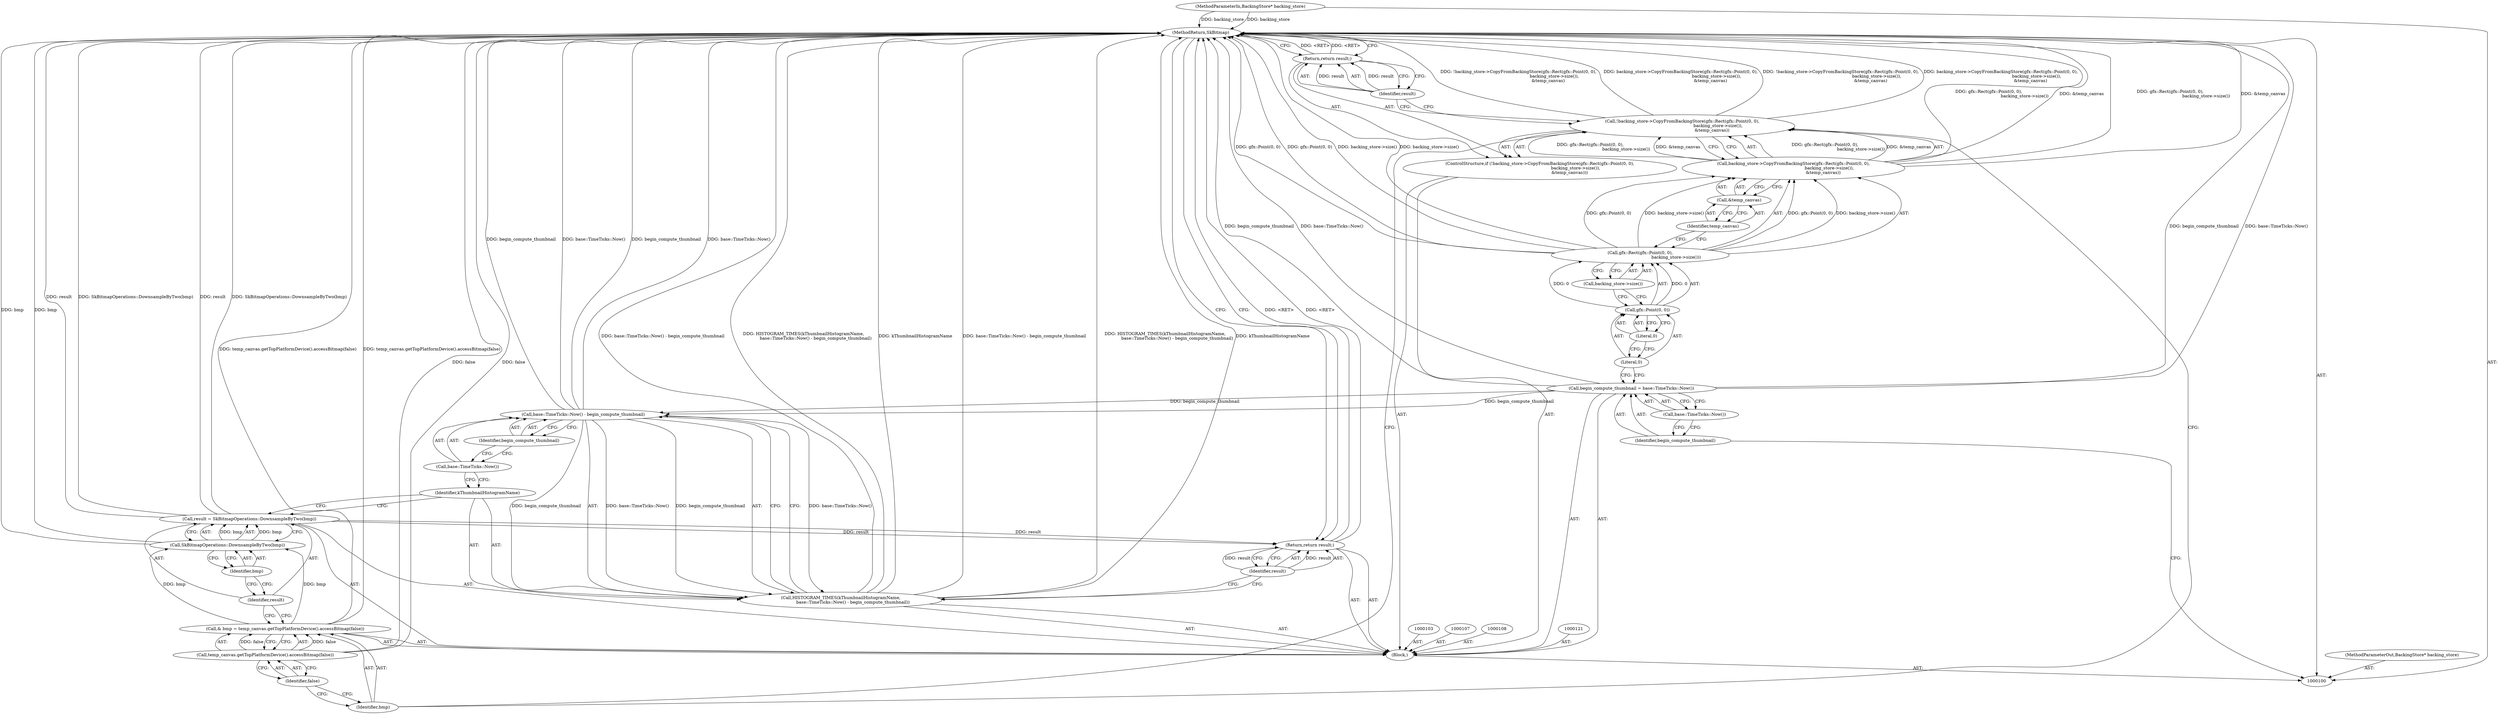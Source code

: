digraph "1_Chrome_ee8d6fd30b022ac2c87b7a190c954e7bb3c9b21e_6" {
"1000137" [label="(MethodReturn,SkBitmap)"];
"1000101" [label="(MethodParameterIn,BackingStore* backing_store)"];
"1000199" [label="(MethodParameterOut,BackingStore* backing_store)"];
"1000102" [label="(Block,)"];
"1000120" [label="(Identifier,result)"];
"1000119" [label="(Return,return result;)"];
"1000122" [label="(Call,& bmp = temp_canvas.getTopPlatformDevice().accessBitmap(false))"];
"1000123" [label="(Identifier,bmp)"];
"1000124" [label="(Call,temp_canvas.getTopPlatformDevice().accessBitmap(false))"];
"1000125" [label="(Identifier,false)"];
"1000128" [label="(Call,SkBitmapOperations::DownsampleByTwo(bmp))"];
"1000126" [label="(Call,result = SkBitmapOperations::DownsampleByTwo(bmp))"];
"1000127" [label="(Identifier,result)"];
"1000129" [label="(Identifier,bmp)"];
"1000104" [label="(Call,begin_compute_thumbnail = base::TimeTicks::Now())"];
"1000105" [label="(Identifier,begin_compute_thumbnail)"];
"1000106" [label="(Call,base::TimeTicks::Now())"];
"1000131" [label="(Identifier,kThumbnailHistogramName)"];
"1000130" [label="(Call,HISTOGRAM_TIMES(kThumbnailHistogramName,\n                  base::TimeTicks::Now() - begin_compute_thumbnail))"];
"1000132" [label="(Call,base::TimeTicks::Now() - begin_compute_thumbnail)"];
"1000133" [label="(Call,base::TimeTicks::Now())"];
"1000134" [label="(Identifier,begin_compute_thumbnail)"];
"1000135" [label="(Return,return result;)"];
"1000136" [label="(Identifier,result)"];
"1000109" [label="(ControlStructure,if (!backing_store->CopyFromBackingStore(gfx::Rect(gfx::Point(0, 0),\n                                                     backing_store->size()),\n                                            &temp_canvas)))"];
"1000112" [label="(Call,gfx::Rect(gfx::Point(0, 0),\n                                                     backing_store->size()))"];
"1000113" [label="(Call,gfx::Point(0, 0))"];
"1000110" [label="(Call,!backing_store->CopyFromBackingStore(gfx::Rect(gfx::Point(0, 0),\n                                                     backing_store->size()),\n                                            &temp_canvas))"];
"1000114" [label="(Literal,0)"];
"1000115" [label="(Literal,0)"];
"1000111" [label="(Call,backing_store->CopyFromBackingStore(gfx::Rect(gfx::Point(0, 0),\n                                                     backing_store->size()),\n                                            &temp_canvas))"];
"1000116" [label="(Call,backing_store->size())"];
"1000117" [label="(Call,&temp_canvas)"];
"1000118" [label="(Identifier,temp_canvas)"];
"1000137" -> "1000100"  [label="AST: "];
"1000137" -> "1000119"  [label="CFG: "];
"1000137" -> "1000135"  [label="CFG: "];
"1000135" -> "1000137"  [label="DDG: <RET>"];
"1000119" -> "1000137"  [label="DDG: <RET>"];
"1000111" -> "1000137"  [label="DDG: &temp_canvas"];
"1000111" -> "1000137"  [label="DDG: gfx::Rect(gfx::Point(0, 0),\n                                                     backing_store->size())"];
"1000124" -> "1000137"  [label="DDG: false"];
"1000104" -> "1000137"  [label="DDG: begin_compute_thumbnail"];
"1000104" -> "1000137"  [label="DDG: base::TimeTicks::Now()"];
"1000130" -> "1000137"  [label="DDG: base::TimeTicks::Now() - begin_compute_thumbnail"];
"1000130" -> "1000137"  [label="DDG: HISTOGRAM_TIMES(kThumbnailHistogramName,\n                  base::TimeTicks::Now() - begin_compute_thumbnail)"];
"1000130" -> "1000137"  [label="DDG: kThumbnailHistogramName"];
"1000126" -> "1000137"  [label="DDG: result"];
"1000126" -> "1000137"  [label="DDG: SkBitmapOperations::DownsampleByTwo(bmp)"];
"1000128" -> "1000137"  [label="DDG: bmp"];
"1000132" -> "1000137"  [label="DDG: begin_compute_thumbnail"];
"1000132" -> "1000137"  [label="DDG: base::TimeTicks::Now()"];
"1000112" -> "1000137"  [label="DDG: gfx::Point(0, 0)"];
"1000112" -> "1000137"  [label="DDG: backing_store->size()"];
"1000101" -> "1000137"  [label="DDG: backing_store"];
"1000110" -> "1000137"  [label="DDG: !backing_store->CopyFromBackingStore(gfx::Rect(gfx::Point(0, 0),\n                                                     backing_store->size()),\n                                            &temp_canvas)"];
"1000110" -> "1000137"  [label="DDG: backing_store->CopyFromBackingStore(gfx::Rect(gfx::Point(0, 0),\n                                                     backing_store->size()),\n                                            &temp_canvas)"];
"1000122" -> "1000137"  [label="DDG: temp_canvas.getTopPlatformDevice().accessBitmap(false)"];
"1000101" -> "1000100"  [label="AST: "];
"1000101" -> "1000137"  [label="DDG: backing_store"];
"1000199" -> "1000100"  [label="AST: "];
"1000102" -> "1000100"  [label="AST: "];
"1000103" -> "1000102"  [label="AST: "];
"1000104" -> "1000102"  [label="AST: "];
"1000107" -> "1000102"  [label="AST: "];
"1000108" -> "1000102"  [label="AST: "];
"1000109" -> "1000102"  [label="AST: "];
"1000121" -> "1000102"  [label="AST: "];
"1000122" -> "1000102"  [label="AST: "];
"1000126" -> "1000102"  [label="AST: "];
"1000130" -> "1000102"  [label="AST: "];
"1000135" -> "1000102"  [label="AST: "];
"1000120" -> "1000119"  [label="AST: "];
"1000120" -> "1000110"  [label="CFG: "];
"1000119" -> "1000120"  [label="CFG: "];
"1000120" -> "1000119"  [label="DDG: result"];
"1000119" -> "1000109"  [label="AST: "];
"1000119" -> "1000120"  [label="CFG: "];
"1000120" -> "1000119"  [label="AST: "];
"1000137" -> "1000119"  [label="CFG: "];
"1000119" -> "1000137"  [label="DDG: <RET>"];
"1000120" -> "1000119"  [label="DDG: result"];
"1000122" -> "1000102"  [label="AST: "];
"1000122" -> "1000124"  [label="CFG: "];
"1000123" -> "1000122"  [label="AST: "];
"1000124" -> "1000122"  [label="AST: "];
"1000127" -> "1000122"  [label="CFG: "];
"1000122" -> "1000137"  [label="DDG: temp_canvas.getTopPlatformDevice().accessBitmap(false)"];
"1000124" -> "1000122"  [label="DDG: false"];
"1000122" -> "1000128"  [label="DDG: bmp"];
"1000123" -> "1000122"  [label="AST: "];
"1000123" -> "1000110"  [label="CFG: "];
"1000125" -> "1000123"  [label="CFG: "];
"1000124" -> "1000122"  [label="AST: "];
"1000124" -> "1000125"  [label="CFG: "];
"1000125" -> "1000124"  [label="AST: "];
"1000122" -> "1000124"  [label="CFG: "];
"1000124" -> "1000137"  [label="DDG: false"];
"1000124" -> "1000122"  [label="DDG: false"];
"1000125" -> "1000124"  [label="AST: "];
"1000125" -> "1000123"  [label="CFG: "];
"1000124" -> "1000125"  [label="CFG: "];
"1000128" -> "1000126"  [label="AST: "];
"1000128" -> "1000129"  [label="CFG: "];
"1000129" -> "1000128"  [label="AST: "];
"1000126" -> "1000128"  [label="CFG: "];
"1000128" -> "1000137"  [label="DDG: bmp"];
"1000128" -> "1000126"  [label="DDG: bmp"];
"1000122" -> "1000128"  [label="DDG: bmp"];
"1000126" -> "1000102"  [label="AST: "];
"1000126" -> "1000128"  [label="CFG: "];
"1000127" -> "1000126"  [label="AST: "];
"1000128" -> "1000126"  [label="AST: "];
"1000131" -> "1000126"  [label="CFG: "];
"1000126" -> "1000137"  [label="DDG: result"];
"1000126" -> "1000137"  [label="DDG: SkBitmapOperations::DownsampleByTwo(bmp)"];
"1000128" -> "1000126"  [label="DDG: bmp"];
"1000126" -> "1000135"  [label="DDG: result"];
"1000127" -> "1000126"  [label="AST: "];
"1000127" -> "1000122"  [label="CFG: "];
"1000129" -> "1000127"  [label="CFG: "];
"1000129" -> "1000128"  [label="AST: "];
"1000129" -> "1000127"  [label="CFG: "];
"1000128" -> "1000129"  [label="CFG: "];
"1000104" -> "1000102"  [label="AST: "];
"1000104" -> "1000106"  [label="CFG: "];
"1000105" -> "1000104"  [label="AST: "];
"1000106" -> "1000104"  [label="AST: "];
"1000114" -> "1000104"  [label="CFG: "];
"1000104" -> "1000137"  [label="DDG: begin_compute_thumbnail"];
"1000104" -> "1000137"  [label="DDG: base::TimeTicks::Now()"];
"1000104" -> "1000132"  [label="DDG: begin_compute_thumbnail"];
"1000105" -> "1000104"  [label="AST: "];
"1000105" -> "1000100"  [label="CFG: "];
"1000106" -> "1000105"  [label="CFG: "];
"1000106" -> "1000104"  [label="AST: "];
"1000106" -> "1000105"  [label="CFG: "];
"1000104" -> "1000106"  [label="CFG: "];
"1000131" -> "1000130"  [label="AST: "];
"1000131" -> "1000126"  [label="CFG: "];
"1000133" -> "1000131"  [label="CFG: "];
"1000130" -> "1000102"  [label="AST: "];
"1000130" -> "1000132"  [label="CFG: "];
"1000131" -> "1000130"  [label="AST: "];
"1000132" -> "1000130"  [label="AST: "];
"1000136" -> "1000130"  [label="CFG: "];
"1000130" -> "1000137"  [label="DDG: base::TimeTicks::Now() - begin_compute_thumbnail"];
"1000130" -> "1000137"  [label="DDG: HISTOGRAM_TIMES(kThumbnailHistogramName,\n                  base::TimeTicks::Now() - begin_compute_thumbnail)"];
"1000130" -> "1000137"  [label="DDG: kThumbnailHistogramName"];
"1000132" -> "1000130"  [label="DDG: base::TimeTicks::Now()"];
"1000132" -> "1000130"  [label="DDG: begin_compute_thumbnail"];
"1000132" -> "1000130"  [label="AST: "];
"1000132" -> "1000134"  [label="CFG: "];
"1000133" -> "1000132"  [label="AST: "];
"1000134" -> "1000132"  [label="AST: "];
"1000130" -> "1000132"  [label="CFG: "];
"1000132" -> "1000137"  [label="DDG: begin_compute_thumbnail"];
"1000132" -> "1000137"  [label="DDG: base::TimeTicks::Now()"];
"1000132" -> "1000130"  [label="DDG: base::TimeTicks::Now()"];
"1000132" -> "1000130"  [label="DDG: begin_compute_thumbnail"];
"1000104" -> "1000132"  [label="DDG: begin_compute_thumbnail"];
"1000133" -> "1000132"  [label="AST: "];
"1000133" -> "1000131"  [label="CFG: "];
"1000134" -> "1000133"  [label="CFG: "];
"1000134" -> "1000132"  [label="AST: "];
"1000134" -> "1000133"  [label="CFG: "];
"1000132" -> "1000134"  [label="CFG: "];
"1000135" -> "1000102"  [label="AST: "];
"1000135" -> "1000136"  [label="CFG: "];
"1000136" -> "1000135"  [label="AST: "];
"1000137" -> "1000135"  [label="CFG: "];
"1000135" -> "1000137"  [label="DDG: <RET>"];
"1000136" -> "1000135"  [label="DDG: result"];
"1000126" -> "1000135"  [label="DDG: result"];
"1000136" -> "1000135"  [label="AST: "];
"1000136" -> "1000130"  [label="CFG: "];
"1000135" -> "1000136"  [label="CFG: "];
"1000136" -> "1000135"  [label="DDG: result"];
"1000109" -> "1000102"  [label="AST: "];
"1000110" -> "1000109"  [label="AST: "];
"1000119" -> "1000109"  [label="AST: "];
"1000112" -> "1000111"  [label="AST: "];
"1000112" -> "1000116"  [label="CFG: "];
"1000113" -> "1000112"  [label="AST: "];
"1000116" -> "1000112"  [label="AST: "];
"1000118" -> "1000112"  [label="CFG: "];
"1000112" -> "1000137"  [label="DDG: gfx::Point(0, 0)"];
"1000112" -> "1000137"  [label="DDG: backing_store->size()"];
"1000112" -> "1000111"  [label="DDG: gfx::Point(0, 0)"];
"1000112" -> "1000111"  [label="DDG: backing_store->size()"];
"1000113" -> "1000112"  [label="DDG: 0"];
"1000113" -> "1000112"  [label="AST: "];
"1000113" -> "1000115"  [label="CFG: "];
"1000114" -> "1000113"  [label="AST: "];
"1000115" -> "1000113"  [label="AST: "];
"1000116" -> "1000113"  [label="CFG: "];
"1000113" -> "1000112"  [label="DDG: 0"];
"1000110" -> "1000109"  [label="AST: "];
"1000110" -> "1000111"  [label="CFG: "];
"1000111" -> "1000110"  [label="AST: "];
"1000120" -> "1000110"  [label="CFG: "];
"1000123" -> "1000110"  [label="CFG: "];
"1000110" -> "1000137"  [label="DDG: !backing_store->CopyFromBackingStore(gfx::Rect(gfx::Point(0, 0),\n                                                     backing_store->size()),\n                                            &temp_canvas)"];
"1000110" -> "1000137"  [label="DDG: backing_store->CopyFromBackingStore(gfx::Rect(gfx::Point(0, 0),\n                                                     backing_store->size()),\n                                            &temp_canvas)"];
"1000111" -> "1000110"  [label="DDG: gfx::Rect(gfx::Point(0, 0),\n                                                     backing_store->size())"];
"1000111" -> "1000110"  [label="DDG: &temp_canvas"];
"1000114" -> "1000113"  [label="AST: "];
"1000114" -> "1000104"  [label="CFG: "];
"1000115" -> "1000114"  [label="CFG: "];
"1000115" -> "1000113"  [label="AST: "];
"1000115" -> "1000114"  [label="CFG: "];
"1000113" -> "1000115"  [label="CFG: "];
"1000111" -> "1000110"  [label="AST: "];
"1000111" -> "1000117"  [label="CFG: "];
"1000112" -> "1000111"  [label="AST: "];
"1000117" -> "1000111"  [label="AST: "];
"1000110" -> "1000111"  [label="CFG: "];
"1000111" -> "1000137"  [label="DDG: &temp_canvas"];
"1000111" -> "1000137"  [label="DDG: gfx::Rect(gfx::Point(0, 0),\n                                                     backing_store->size())"];
"1000111" -> "1000110"  [label="DDG: gfx::Rect(gfx::Point(0, 0),\n                                                     backing_store->size())"];
"1000111" -> "1000110"  [label="DDG: &temp_canvas"];
"1000112" -> "1000111"  [label="DDG: gfx::Point(0, 0)"];
"1000112" -> "1000111"  [label="DDG: backing_store->size()"];
"1000116" -> "1000112"  [label="AST: "];
"1000116" -> "1000113"  [label="CFG: "];
"1000112" -> "1000116"  [label="CFG: "];
"1000117" -> "1000111"  [label="AST: "];
"1000117" -> "1000118"  [label="CFG: "];
"1000118" -> "1000117"  [label="AST: "];
"1000111" -> "1000117"  [label="CFG: "];
"1000118" -> "1000117"  [label="AST: "];
"1000118" -> "1000112"  [label="CFG: "];
"1000117" -> "1000118"  [label="CFG: "];
}
